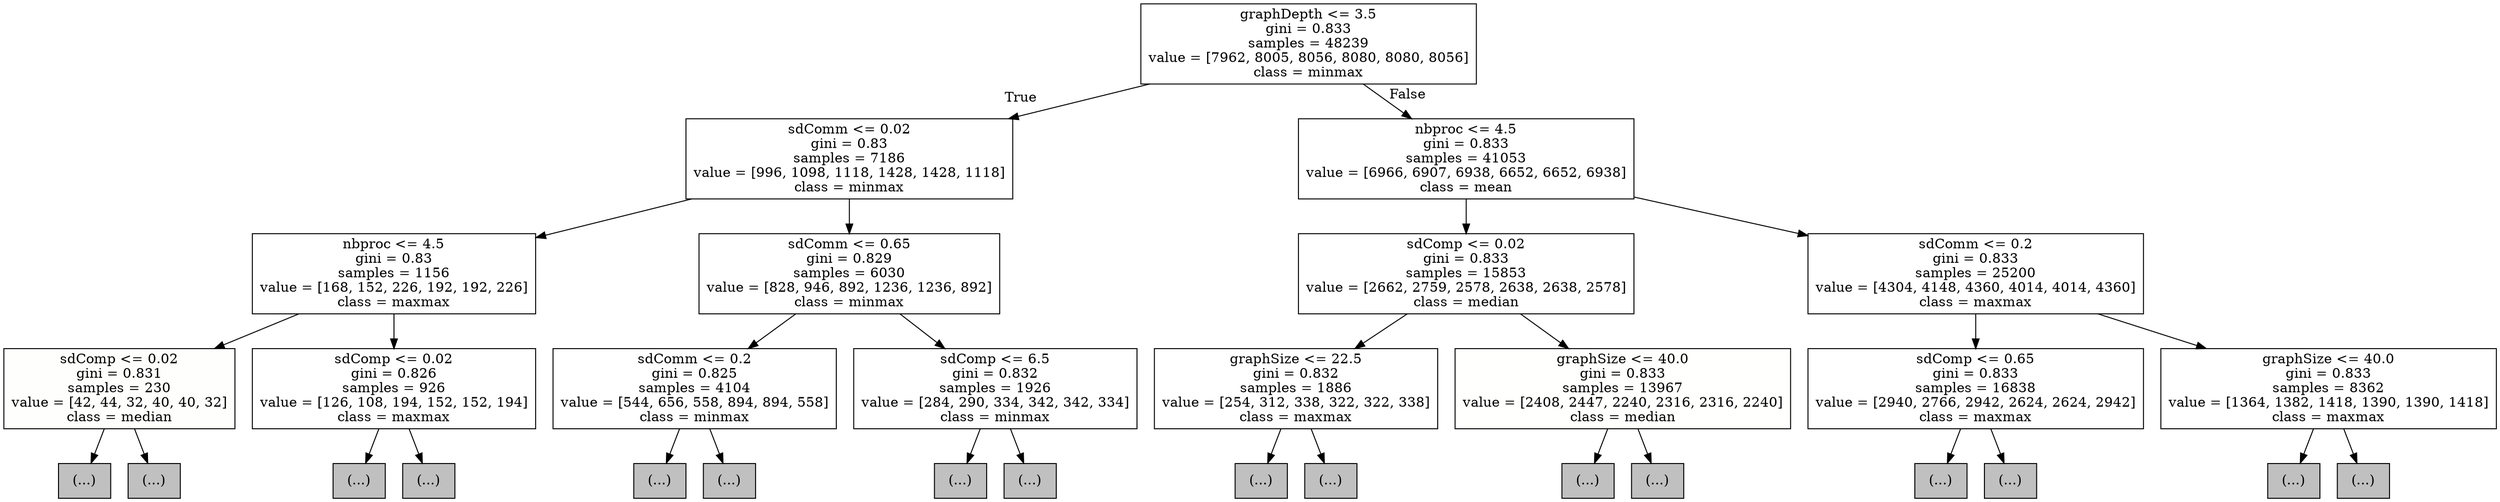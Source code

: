 digraph Tree {
node [shape=box, style="filled", color="black"] ;
0 [label="graphDepth <= 3.5\ngini = 0.833\nsamples = 48239\nvalue = [7962, 8005, 8056, 8080, 8080, 8056]\nclass = minmax", fillcolor="#ffffff"] ;
1 [label="sdComm <= 0.02\ngini = 0.83\nsamples = 7186\nvalue = [996, 1098, 1118, 1428, 1428, 1118]\nclass = minmax", fillcolor="#ffffff"] ;
0 -> 1 [labeldistance=2.5, labelangle=45, headlabel="True"] ;
2 [label="nbproc <= 4.5\ngini = 0.83\nsamples = 1156\nvalue = [168, 152, 226, 192, 192, 226]\nclass = maxmax", fillcolor="#ffffff"] ;
1 -> 2 ;
3 [label="sdComp <= 0.02\ngini = 0.831\nsamples = 230\nvalue = [42, 44, 32, 40, 40, 32]\nclass = median", fillcolor="#fefffd"] ;
2 -> 3 ;
4 [label="(...)", fillcolor="#C0C0C0"] ;
3 -> 4 ;
5 [label="(...)", fillcolor="#C0C0C0"] ;
3 -> 5 ;
8 [label="sdComp <= 0.02\ngini = 0.826\nsamples = 926\nvalue = [126, 108, 194, 152, 152, 194]\nclass = maxmax", fillcolor="#ffffff"] ;
2 -> 8 ;
9 [label="(...)", fillcolor="#C0C0C0"] ;
8 -> 9 ;
10 [label="(...)", fillcolor="#C0C0C0"] ;
8 -> 10 ;
13 [label="sdComm <= 0.65\ngini = 0.829\nsamples = 6030\nvalue = [828, 946, 892, 1236, 1236, 892]\nclass = minmax", fillcolor="#ffffff"] ;
1 -> 13 ;
14 [label="sdComm <= 0.2\ngini = 0.825\nsamples = 4104\nvalue = [544, 656, 558, 894, 894, 558]\nclass = minmax", fillcolor="#ffffff"] ;
13 -> 14 ;
15 [label="(...)", fillcolor="#C0C0C0"] ;
14 -> 15 ;
50 [label="(...)", fillcolor="#C0C0C0"] ;
14 -> 50 ;
61 [label="sdComp <= 6.5\ngini = 0.832\nsamples = 1926\nvalue = [284, 290, 334, 342, 342, 334]\nclass = minmax", fillcolor="#ffffff"] ;
13 -> 61 ;
62 [label="(...)", fillcolor="#C0C0C0"] ;
61 -> 62 ;
93 [label="(...)", fillcolor="#C0C0C0"] ;
61 -> 93 ;
104 [label="nbproc <= 4.5\ngini = 0.833\nsamples = 41053\nvalue = [6966, 6907, 6938, 6652, 6652, 6938]\nclass = mean", fillcolor="#ffffff"] ;
0 -> 104 [labeldistance=2.5, labelangle=-45, headlabel="False"] ;
105 [label="sdComp <= 0.02\ngini = 0.833\nsamples = 15853\nvalue = [2662, 2759, 2578, 2638, 2638, 2578]\nclass = median", fillcolor="#fefffe"] ;
104 -> 105 ;
106 [label="graphSize <= 22.5\ngini = 0.832\nsamples = 1886\nvalue = [254, 312, 338, 322, 322, 338]\nclass = maxmax", fillcolor="#ffffff"] ;
105 -> 106 ;
107 [label="(...)", fillcolor="#C0C0C0"] ;
106 -> 107 ;
112 [label="(...)", fillcolor="#C0C0C0"] ;
106 -> 112 ;
147 [label="graphSize <= 40.0\ngini = 0.833\nsamples = 13967\nvalue = [2408, 2447, 2240, 2316, 2316, 2240]\nclass = median", fillcolor="#fffffe"] ;
105 -> 147 ;
148 [label="(...)", fillcolor="#C0C0C0"] ;
147 -> 148 ;
277 [label="(...)", fillcolor="#C0C0C0"] ;
147 -> 277 ;
442 [label="sdComm <= 0.2\ngini = 0.833\nsamples = 25200\nvalue = [4304, 4148, 4360, 4014, 4014, 4360]\nclass = maxmax", fillcolor="#ffffff"] ;
104 -> 442 ;
443 [label="sdComp <= 0.65\ngini = 0.833\nsamples = 16838\nvalue = [2940, 2766, 2942, 2624, 2624, 2942]\nclass = maxmax", fillcolor="#ffffff"] ;
442 -> 443 ;
444 [label="(...)", fillcolor="#C0C0C0"] ;
443 -> 444 ;
597 [label="(...)", fillcolor="#C0C0C0"] ;
443 -> 597 ;
610 [label="graphSize <= 40.0\ngini = 0.833\nsamples = 8362\nvalue = [1364, 1382, 1418, 1390, 1390, 1418]\nclass = maxmax", fillcolor="#ffffff"] ;
442 -> 610 ;
611 [label="(...)", fillcolor="#C0C0C0"] ;
610 -> 611 ;
678 [label="(...)", fillcolor="#C0C0C0"] ;
610 -> 678 ;
}